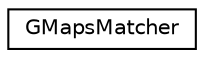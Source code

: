 digraph "Graphical Class Hierarchy"
{
  edge [fontname="Helvetica",fontsize="10",labelfontname="Helvetica",labelfontsize="10"];
  node [fontname="Helvetica",fontsize="10",shape=record];
  rankdir="LR";
  Node1 [label="GMapsMatcher",height=0.2,width=0.4,color="black", fillcolor="white", style="filled",URL="$classGMapsMatcher.html"];
}
